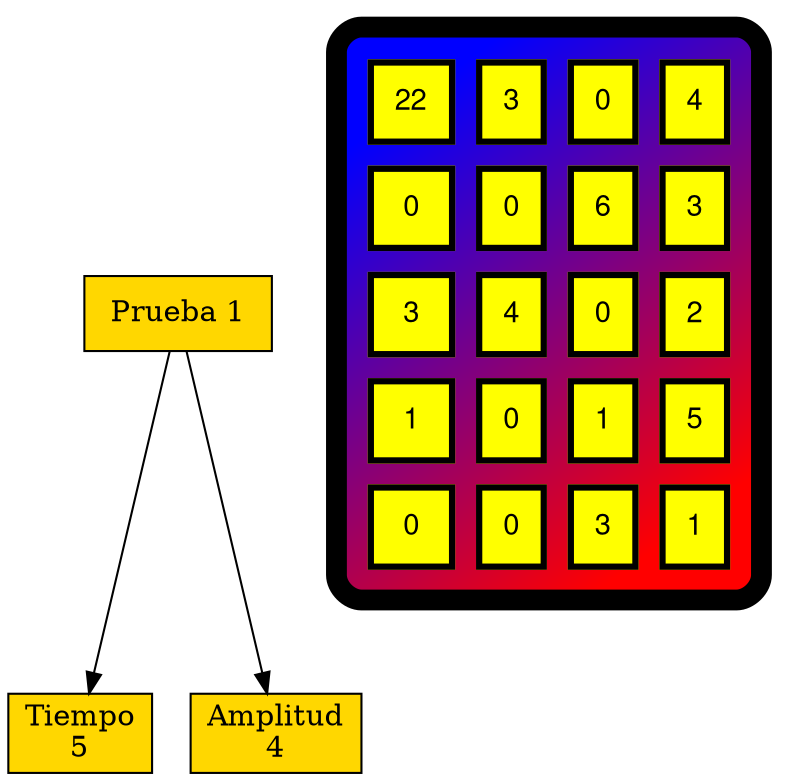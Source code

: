 
digraph G {
subgraph {
nodo_00[label=" Prueba 1 ",fontcolor="#000000",fillcolor=gold, style=filled,shape=box];
nodo_01_left[label="Tiempo\n5",fontcolor="#000000",fillcolor=gold, style=filled,shape=box];
nodo_00 -> nodo_01_left;
nodo_01_right[label="Amplitud\n4",fontcolor="#000000",fillcolor=gold, style=filled,shape=box];
nodo_00 -> nodo_01_right;
}

fontname="Helvetica,Arial,sans-serif"
node [fontname="Helvetica,Arial,sans-serif"]
edge [fontname="Helvetica,Arial,sans-serif"]
a0 [shape=none label=<
<TABLE border="10" cellspacing="10" cellpadding="10" style="rounded" bgcolor="blue:red" gradientangle="315">
            <TR><TD border="3"  bgcolor="yellow" gradientangle="315">22</TD>
<TD border="3"  bgcolor="yellow" gradientangle="315">3</TD>
<TD border="3"  bgcolor="yellow" gradientangle="315">0</TD>
<TD border="3"  bgcolor="yellow" gradientangle="315">4</TD>
</TR>
<TR><TD border="3"  bgcolor="yellow" gradientangle="315">0</TD>
<TD border="3"  bgcolor="yellow" gradientangle="315">0</TD>
<TD border="3"  bgcolor="yellow" gradientangle="315">6</TD>
<TD border="3"  bgcolor="yellow" gradientangle="315">3</TD>
</TR>
<TR><TD border="3"  bgcolor="yellow" gradientangle="315">3</TD>
<TD border="3"  bgcolor="yellow" gradientangle="315">4</TD>
<TD border="3"  bgcolor="yellow" gradientangle="315">0</TD>
<TD border="3"  bgcolor="yellow" gradientangle="315">2</TD>
</TR>
<TR><TD border="3"  bgcolor="yellow" gradientangle="315">1</TD>
<TD border="3"  bgcolor="yellow" gradientangle="315">0</TD>
<TD border="3"  bgcolor="yellow" gradientangle="315">1</TD>
<TD border="3"  bgcolor="yellow" gradientangle="315">5</TD>
</TR>
<TR><TD border="3"  bgcolor="yellow" gradientangle="315">0</TD>
<TD border="3"  bgcolor="yellow" gradientangle="315">0</TD>
<TD border="3"  bgcolor="yellow" gradientangle="315">3</TD>
<TD border="3"  bgcolor="yellow" gradientangle="315">1</TD>

</TR></TABLE>>];
}        
